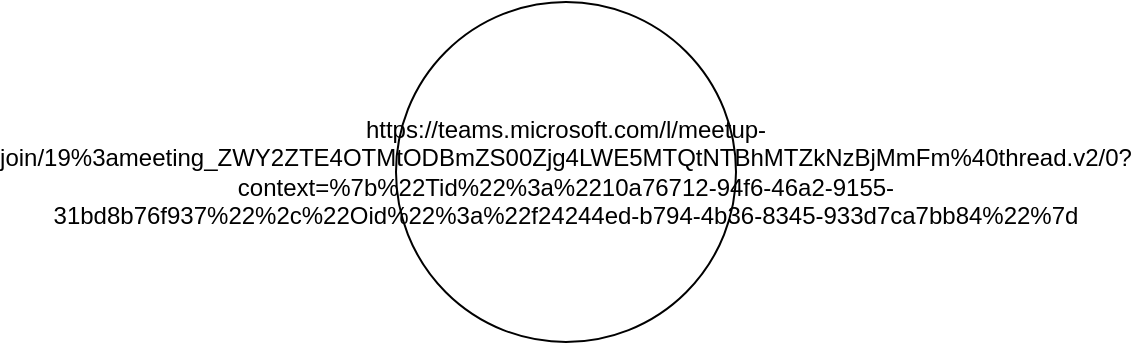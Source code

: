 <mxfile version="27.1.6">
  <diagram name="Página-1" id="LPzA1EdKOrGCX12UJips">
    <mxGraphModel dx="1699" dy="421" grid="1" gridSize="10" guides="1" tooltips="1" connect="1" arrows="1" fold="1" page="1" pageScale="1" pageWidth="827" pageHeight="1169" math="0" shadow="0">
      <root>
        <mxCell id="0" />
        <mxCell id="1" parent="0" />
        <mxCell id="WFEcCdlsycjdtx6d7BAT-1" value="https://teams.microsoft.com/l/meetup-join/19%3ameeting_ZWY2ZTE4OTMtODBmZS00Zjg4LWE5MTQtNTBhMTZkNzBjMmFm%40thread.v2/0?context=%7b%22Tid%22%3a%2210a76712-94f6-46a2-9155-31bd8b76f937%22%2c%22Oid%22%3a%22f24244ed-b794-4b36-8345-933d7ca7bb84%22%7d" style="ellipse;whiteSpace=wrap;html=1;aspect=fixed;" parent="1" vertex="1">
          <mxGeometry x="60" y="90" width="170" height="170" as="geometry" />
        </mxCell>
      </root>
    </mxGraphModel>
  </diagram>
</mxfile>
